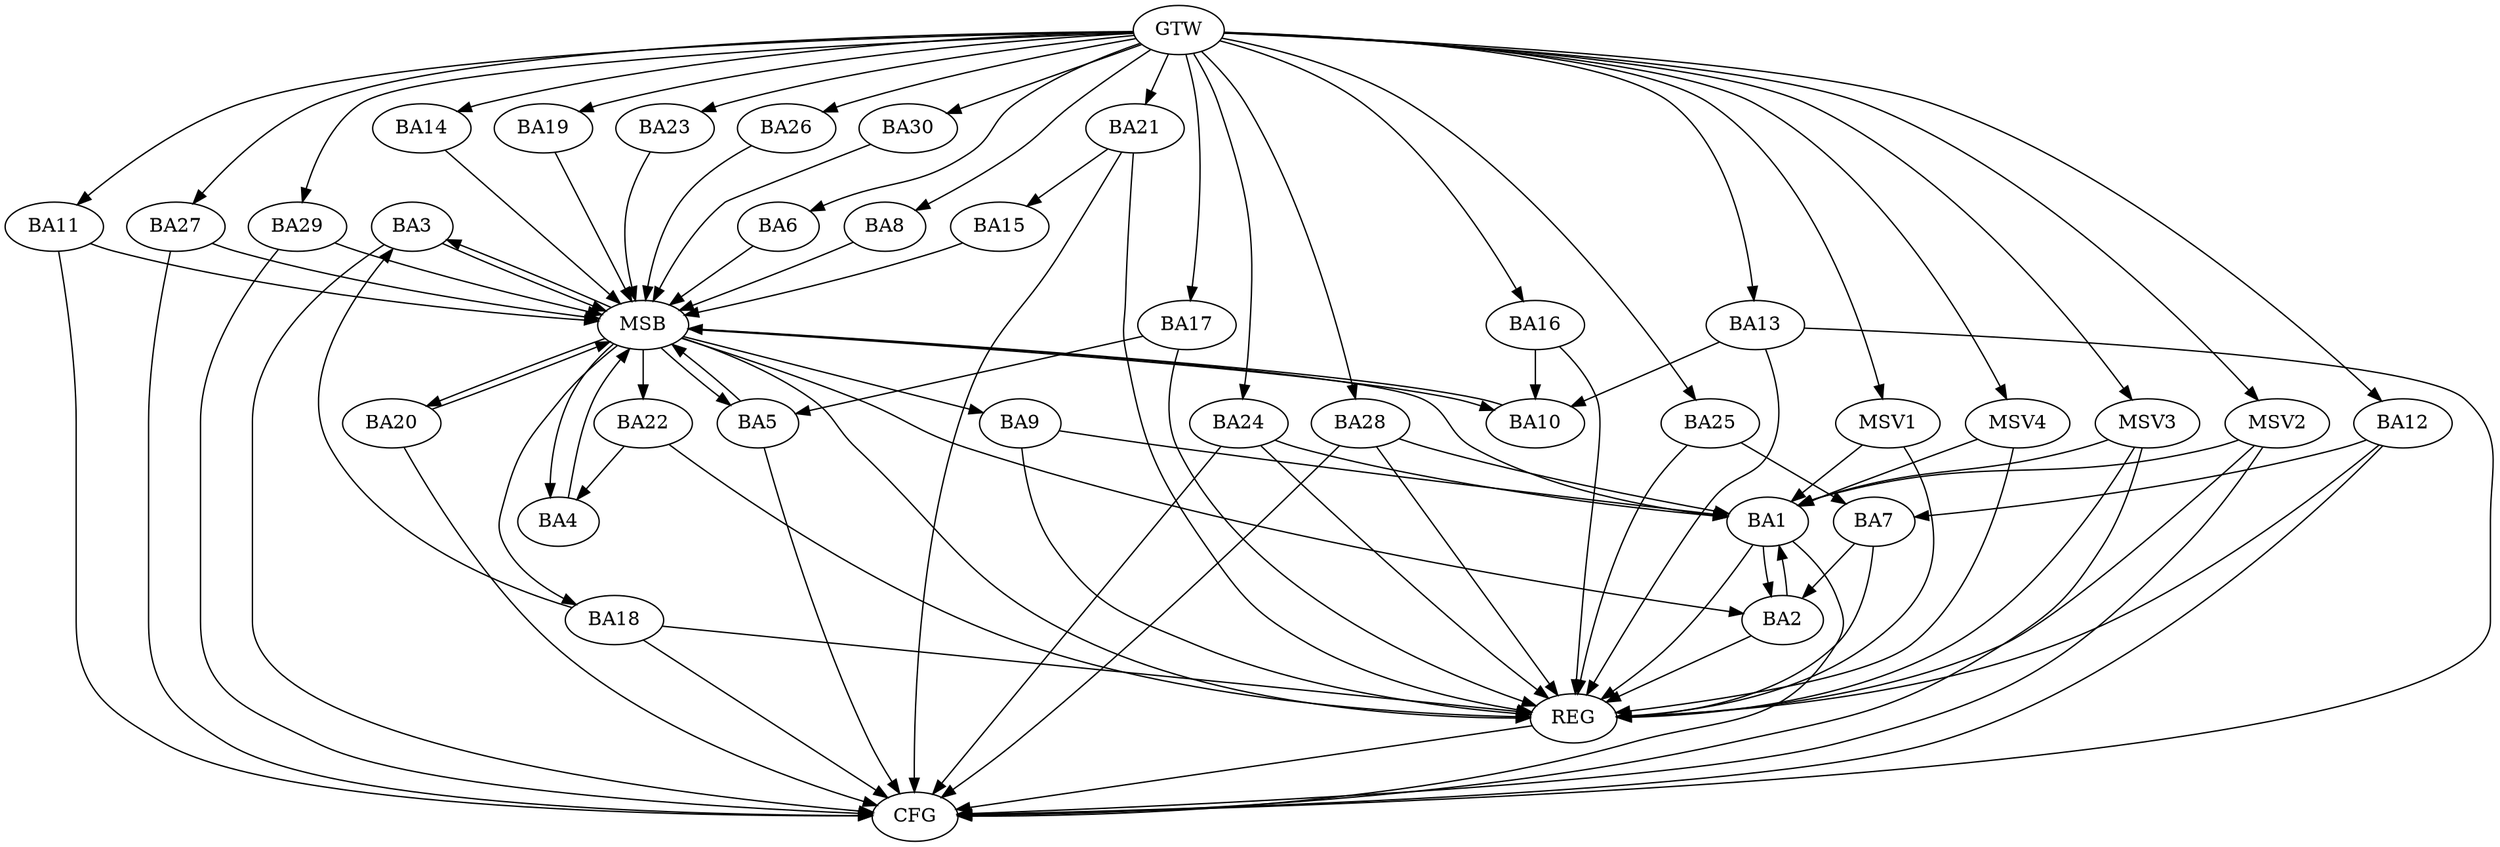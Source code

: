 strict digraph G {
  BA1 [ label="BA1" ];
  BA2 [ label="BA2" ];
  BA3 [ label="BA3" ];
  BA4 [ label="BA4" ];
  BA5 [ label="BA5" ];
  BA6 [ label="BA6" ];
  BA7 [ label="BA7" ];
  BA8 [ label="BA8" ];
  BA9 [ label="BA9" ];
  BA10 [ label="BA10" ];
  BA11 [ label="BA11" ];
  BA12 [ label="BA12" ];
  BA13 [ label="BA13" ];
  BA14 [ label="BA14" ];
  BA15 [ label="BA15" ];
  BA16 [ label="BA16" ];
  BA17 [ label="BA17" ];
  BA18 [ label="BA18" ];
  BA19 [ label="BA19" ];
  BA20 [ label="BA20" ];
  BA21 [ label="BA21" ];
  BA22 [ label="BA22" ];
  BA23 [ label="BA23" ];
  BA24 [ label="BA24" ];
  BA25 [ label="BA25" ];
  BA26 [ label="BA26" ];
  BA27 [ label="BA27" ];
  BA28 [ label="BA28" ];
  BA29 [ label="BA29" ];
  BA30 [ label="BA30" ];
  GTW [ label="GTW" ];
  REG [ label="REG" ];
  MSB [ label="MSB" ];
  CFG [ label="CFG" ];
  MSV1 [ label="MSV1" ];
  MSV2 [ label="MSV2" ];
  MSV3 [ label="MSV3" ];
  MSV4 [ label="MSV4" ];
  BA1 -> BA2;
  BA2 -> BA1;
  BA7 -> BA2;
  BA9 -> BA1;
  BA12 -> BA7;
  BA13 -> BA10;
  BA16 -> BA10;
  BA17 -> BA5;
  BA18 -> BA3;
  BA21 -> BA15;
  BA22 -> BA4;
  BA24 -> BA1;
  BA25 -> BA7;
  BA28 -> BA1;
  GTW -> BA6;
  GTW -> BA8;
  GTW -> BA11;
  GTW -> BA12;
  GTW -> BA13;
  GTW -> BA14;
  GTW -> BA16;
  GTW -> BA17;
  GTW -> BA19;
  GTW -> BA21;
  GTW -> BA23;
  GTW -> BA24;
  GTW -> BA25;
  GTW -> BA26;
  GTW -> BA27;
  GTW -> BA28;
  GTW -> BA29;
  GTW -> BA30;
  BA1 -> REG;
  BA2 -> REG;
  BA7 -> REG;
  BA9 -> REG;
  BA12 -> REG;
  BA13 -> REG;
  BA16 -> REG;
  BA17 -> REG;
  BA18 -> REG;
  BA21 -> REG;
  BA22 -> REG;
  BA24 -> REG;
  BA25 -> REG;
  BA28 -> REG;
  BA3 -> MSB;
  MSB -> BA2;
  MSB -> REG;
  BA4 -> MSB;
  MSB -> BA1;
  BA5 -> MSB;
  MSB -> BA4;
  BA6 -> MSB;
  MSB -> BA3;
  BA8 -> MSB;
  BA10 -> MSB;
  BA11 -> MSB;
  MSB -> BA5;
  BA14 -> MSB;
  MSB -> BA10;
  BA15 -> MSB;
  BA19 -> MSB;
  BA20 -> MSB;
  MSB -> BA9;
  BA23 -> MSB;
  BA26 -> MSB;
  MSB -> BA22;
  BA27 -> MSB;
  BA29 -> MSB;
  MSB -> BA18;
  BA30 -> MSB;
  MSB -> BA20;
  BA24 -> CFG;
  BA18 -> CFG;
  BA27 -> CFG;
  BA13 -> CFG;
  BA3 -> CFG;
  BA12 -> CFG;
  BA20 -> CFG;
  BA29 -> CFG;
  BA11 -> CFG;
  BA5 -> CFG;
  BA1 -> CFG;
  BA28 -> CFG;
  BA21 -> CFG;
  REG -> CFG;
  MSV1 -> BA1;
  MSV2 -> BA1;
  GTW -> MSV1;
  MSV1 -> REG;
  GTW -> MSV2;
  MSV2 -> REG;
  MSV2 -> CFG;
  MSV3 -> BA1;
  GTW -> MSV3;
  MSV3 -> REG;
  MSV3 -> CFG;
  MSV4 -> BA1;
  GTW -> MSV4;
  MSV4 -> REG;
}

